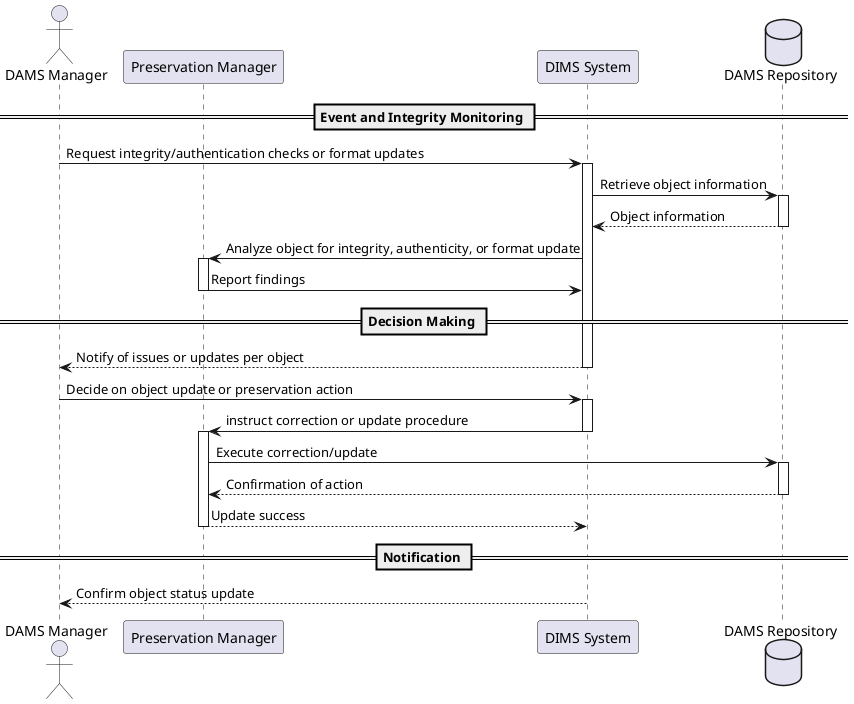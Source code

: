 @startuml
actor "DAMS Manager" as DAMSManager
participant "Preservation Manager" as PreservationManager
participant "DIMS System" as DIMSSystem
database "DAMS Repository" as DAMSRepo

== Event and Integrity Monitoring ==
DAMSManager -> DIMSSystem: Request integrity/authentication checks or format updates
activate DIMSSystem

DIMSSystem -> DAMSRepo: Retrieve object information
activate DAMSRepo
DAMSRepo --> DIMSSystem: Object information
deactivate DAMSRepo

DIMSSystem -> PreservationManager: Analyze object for integrity, authenticity, or format update
activate PreservationManager
PreservationManager -> DIMSSystem: Report findings
deactivate PreservationManager

== Decision Making ==
DIMSSystem --> DAMSManager: Notify of issues or updates per object
deactivate DIMSSystem

DAMSManager -> DIMSSystem: Decide on object update or preservation action
activate DIMSSystem

DIMSSystem -> PreservationManager: instruct correction or update procedure
deactivate DIMSSystem
activate PreservationManager
PreservationManager -> DAMSRepo: Execute correction/update
activate DAMSRepo
DAMSRepo --> PreservationManager: Confirmation of action
deactivate DAMSRepo
PreservationManager --> DIMSSystem: Update success
deactivate PreservationManager

== Notification ==
DIMSSystem --> DAMSManager: Confirm object status update
deactivate DIMSSystem

@enduml